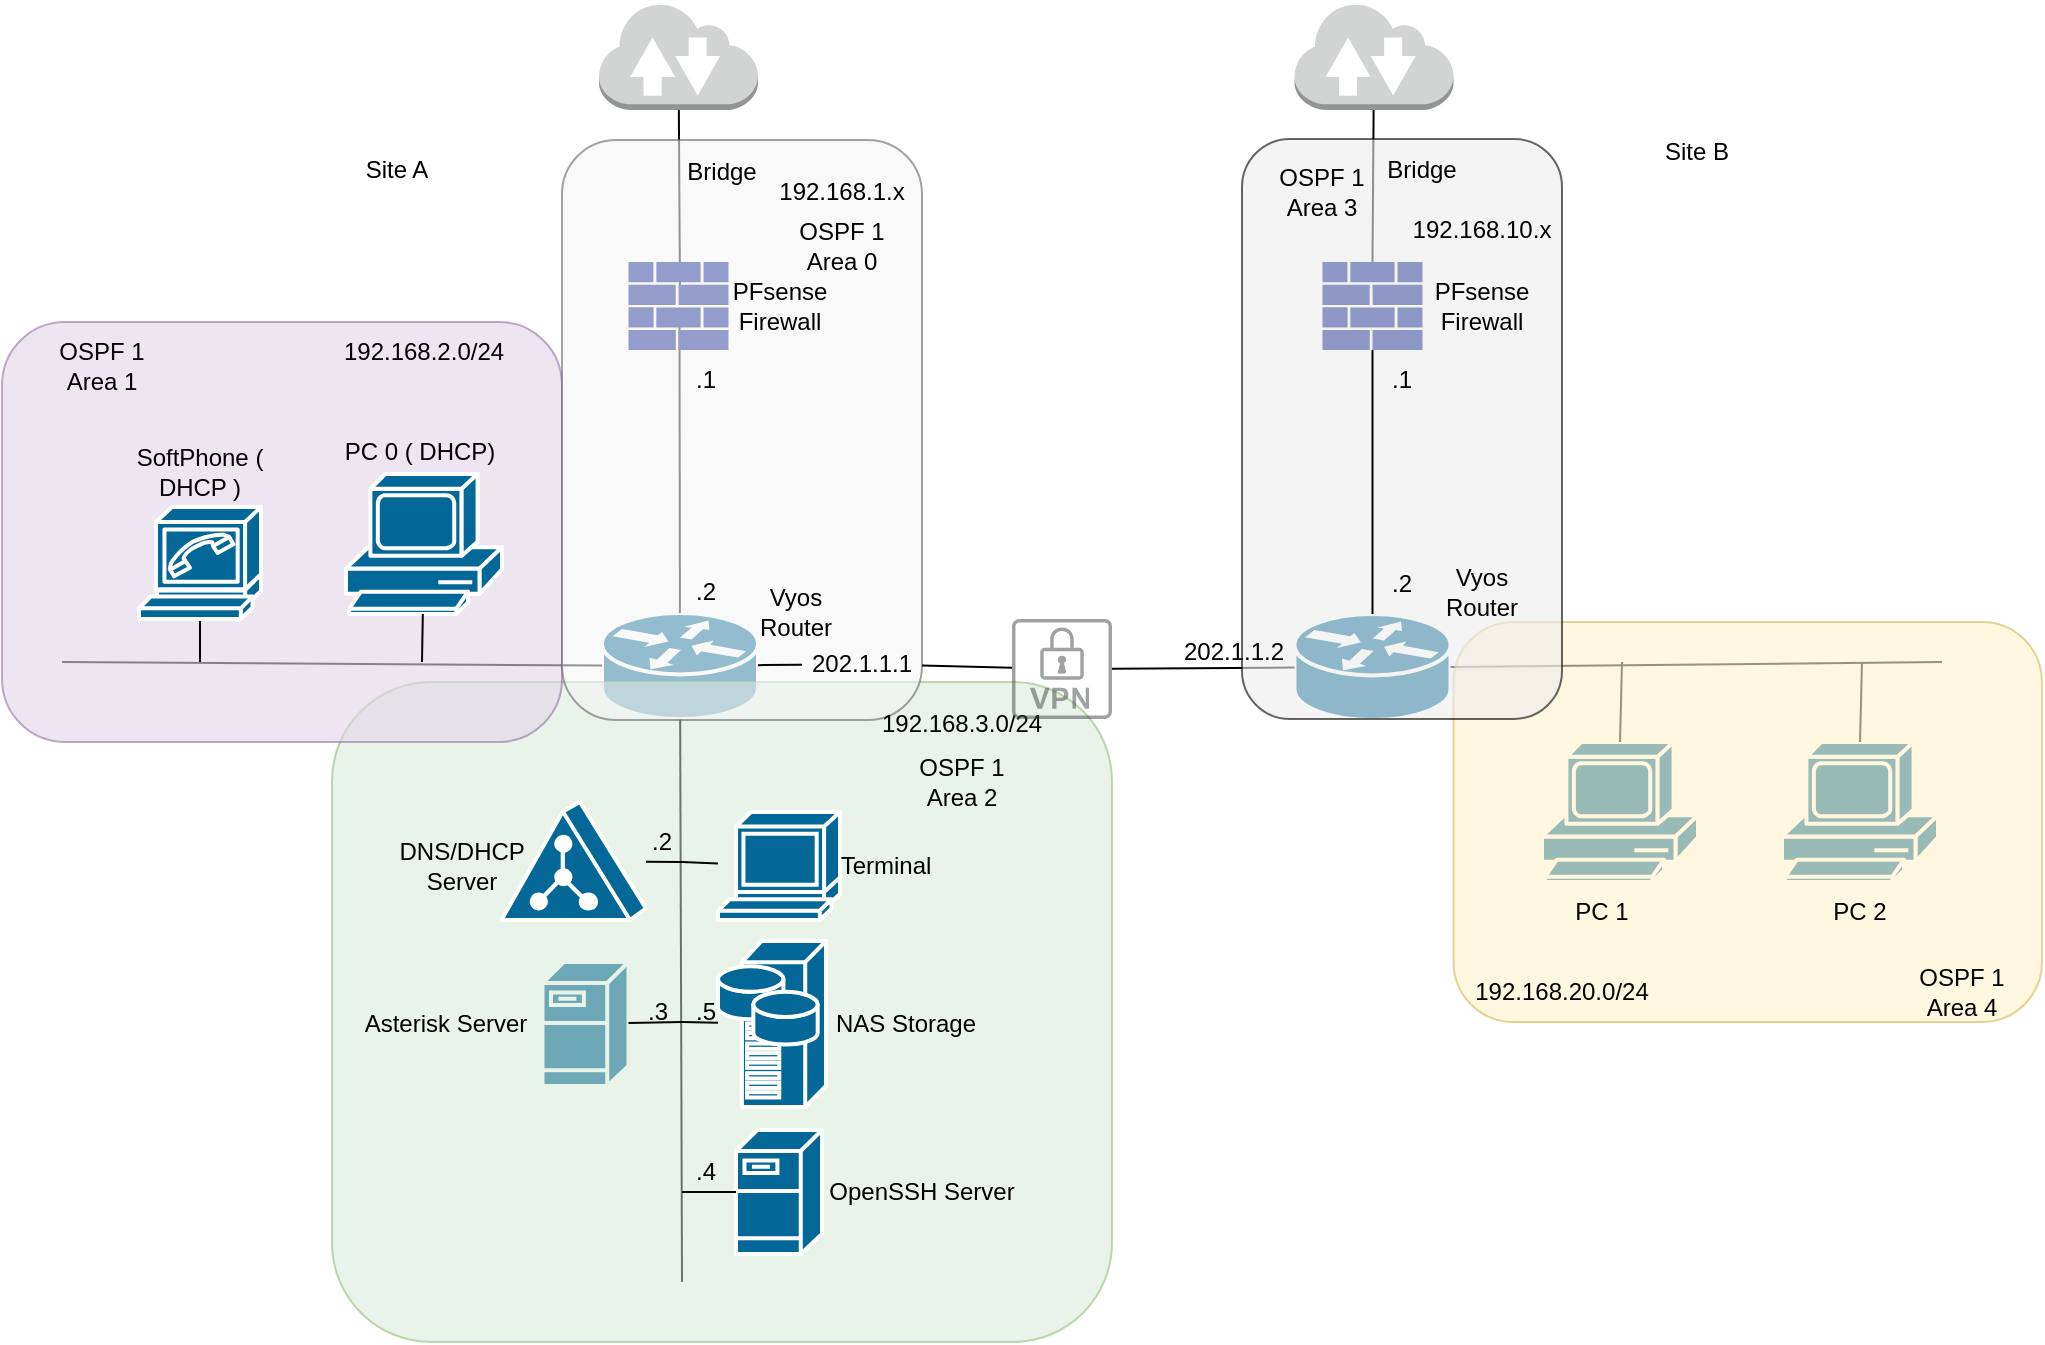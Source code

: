 <mxfile version="20.4.2" type="github">
  <diagram id="FbKItGeIctbUDUOzBeVz" name="Page-1">
    <mxGraphModel dx="1967" dy="1715" grid="1" gridSize="10" guides="1" tooltips="1" connect="1" arrows="1" fold="1" page="1" pageScale="1" pageWidth="850" pageHeight="1100" math="0" shadow="0">
      <root>
        <mxCell id="0" />
        <mxCell id="1" parent="0" />
        <mxCell id="5vOvow6yuVH0ytvlV-aj-1" value="" style="shape=mxgraph.cisco.routers.router;sketch=0;html=1;pointerEvents=1;dashed=0;fillColor=#036897;strokeColor=#ffffff;strokeWidth=2;verticalLabelPosition=bottom;verticalAlign=top;align=center;outlineConnect=0;" vertex="1" parent="1">
          <mxGeometry x="170" y="145.5" width="78" height="53" as="geometry" />
        </mxCell>
        <mxCell id="5vOvow6yuVH0ytvlV-aj-3" value="" style="endArrow=none;html=1;rounded=0;entryX=0.51;entryY=0.716;entryDx=0;entryDy=0;entryPerimeter=0;" edge="1" parent="1" source="5vOvow6yuVH0ytvlV-aj-1" target="5vOvow6yuVH0ytvlV-aj-26">
          <mxGeometry width="50" height="50" relative="1" as="geometry">
            <mxPoint x="400" y="330" as="sourcePoint" />
            <mxPoint x="155.963" y="17" as="targetPoint" />
          </mxGeometry>
        </mxCell>
        <mxCell id="5vOvow6yuVH0ytvlV-aj-4" value="" style="outlineConnect=0;dashed=0;verticalLabelPosition=bottom;verticalAlign=top;align=center;html=1;shape=mxgraph.aws3.internet_2;fillColor=#D2D3D3;gradientColor=none;" vertex="1" parent="1">
          <mxGeometry x="168.5" y="-160" width="79.5" height="54" as="geometry" />
        </mxCell>
        <mxCell id="5vOvow6yuVH0ytvlV-aj-5" value="" style="endArrow=none;html=1;rounded=0;exitX=0.515;exitY=0.341;exitDx=0;exitDy=0;exitPerimeter=0;" edge="1" parent="1" source="5vOvow6yuVH0ytvlV-aj-26" target="5vOvow6yuVH0ytvlV-aj-4">
          <mxGeometry width="50" height="50" relative="1" as="geometry">
            <mxPoint x="136.496" y="-29.029" as="sourcePoint" />
            <mxPoint x="450" y="80" as="targetPoint" />
          </mxGeometry>
        </mxCell>
        <mxCell id="5vOvow6yuVH0ytvlV-aj-11" value="" style="shape=mxgraph.cisco.routers.router;sketch=0;html=1;pointerEvents=1;dashed=0;fillColor=#036897;strokeColor=#ffffff;strokeWidth=2;verticalLabelPosition=bottom;verticalAlign=top;align=center;outlineConnect=0;" vertex="1" parent="1">
          <mxGeometry x="516.25" y="146" width="78" height="53" as="geometry" />
        </mxCell>
        <mxCell id="5vOvow6yuVH0ytvlV-aj-14" value="" style="outlineConnect=0;dashed=0;verticalLabelPosition=bottom;verticalAlign=top;align=center;html=1;shape=mxgraph.aws3.internet_2;fillColor=#D2D3D3;gradientColor=none;" vertex="1" parent="1">
          <mxGeometry x="516.25" y="-160" width="79.5" height="54" as="geometry" />
        </mxCell>
        <mxCell id="5vOvow6yuVH0ytvlV-aj-16" value="" style="endArrow=none;html=1;rounded=0;startArrow=none;" edge="1" parent="1" source="5vOvow6yuVH0ytvlV-aj-106" target="5vOvow6yuVH0ytvlV-aj-11">
          <mxGeometry width="50" height="50" relative="1" as="geometry">
            <mxPoint x="400" y="230" as="sourcePoint" />
            <mxPoint x="450" y="180" as="targetPoint" />
          </mxGeometry>
        </mxCell>
        <mxCell id="5vOvow6yuVH0ytvlV-aj-18" value="" style="shape=mxgraph.cisco.servers.fileserver;sketch=0;html=1;pointerEvents=1;dashed=0;fillColor=#036897;strokeColor=#ffffff;strokeWidth=2;verticalLabelPosition=bottom;verticalAlign=top;align=center;outlineConnect=0;" vertex="1" parent="1">
          <mxGeometry x="140.25" y="320" width="43" height="62" as="geometry" />
        </mxCell>
        <mxCell id="5vOvow6yuVH0ytvlV-aj-21" value="" style="endArrow=none;html=1;rounded=0;" edge="1" parent="1" target="5vOvow6yuVH0ytvlV-aj-1">
          <mxGeometry width="50" height="50" relative="1" as="geometry">
            <mxPoint x="-100" y="170" as="sourcePoint" />
            <mxPoint x="210" y="190" as="targetPoint" />
          </mxGeometry>
        </mxCell>
        <mxCell id="5vOvow6yuVH0ytvlV-aj-26" value="" style="sketch=0;aspect=fixed;pointerEvents=1;shadow=0;dashed=0;html=1;strokeColor=none;labelPosition=center;verticalLabelPosition=bottom;verticalAlign=top;align=center;fillColor=#00188D;shape=mxgraph.mscae.enterprise.firewall" vertex="1" parent="1">
          <mxGeometry x="183.25" y="-30" width="50" height="44" as="geometry" />
        </mxCell>
        <mxCell id="5vOvow6yuVH0ytvlV-aj-28" value="" style="endArrow=none;html=1;rounded=0;" edge="1" parent="1" target="5vOvow6yuVH0ytvlV-aj-1">
          <mxGeometry width="50" height="50" relative="1" as="geometry">
            <mxPoint x="210" y="480" as="sourcePoint" />
            <mxPoint x="410" y="110" as="targetPoint" />
          </mxGeometry>
        </mxCell>
        <mxCell id="5vOvow6yuVH0ytvlV-aj-30" value="" style="shape=mxgraph.cisco.computers_and_peripherals.pc;sketch=0;html=1;pointerEvents=1;dashed=0;fillColor=#036897;strokeColor=#ffffff;strokeWidth=2;verticalLabelPosition=bottom;verticalAlign=top;align=center;outlineConnect=0;" vertex="1" parent="1">
          <mxGeometry x="640" y="210" width="78" height="70" as="geometry" />
        </mxCell>
        <mxCell id="5vOvow6yuVH0ytvlV-aj-31" value="" style="sketch=0;aspect=fixed;pointerEvents=1;shadow=0;dashed=0;html=1;strokeColor=none;labelPosition=center;verticalLabelPosition=bottom;verticalAlign=top;align=center;fillColor=#00188D;shape=mxgraph.mscae.enterprise.firewall" vertex="1" parent="1">
          <mxGeometry x="530.252" y="-30" width="50" height="44" as="geometry" />
        </mxCell>
        <mxCell id="5vOvow6yuVH0ytvlV-aj-32" value="" style="endArrow=none;html=1;rounded=0;exitX=0.5;exitY=0;exitDx=0;exitDy=0;exitPerimeter=0;" edge="1" parent="1" source="5vOvow6yuVH0ytvlV-aj-31" target="5vOvow6yuVH0ytvlV-aj-14">
          <mxGeometry width="50" height="50" relative="1" as="geometry">
            <mxPoint x="360" y="160" as="sourcePoint" />
            <mxPoint x="410" y="110" as="targetPoint" />
          </mxGeometry>
        </mxCell>
        <mxCell id="5vOvow6yuVH0ytvlV-aj-33" value="" style="shape=mxgraph.cisco.computers_and_peripherals.pc;sketch=0;html=1;pointerEvents=1;dashed=0;fillColor=#036897;strokeColor=#ffffff;strokeWidth=2;verticalLabelPosition=bottom;verticalAlign=top;align=center;outlineConnect=0;" vertex="1" parent="1">
          <mxGeometry x="760" y="210" width="78" height="70" as="geometry" />
        </mxCell>
        <mxCell id="5vOvow6yuVH0ytvlV-aj-34" value="" style="endArrow=none;html=1;rounded=0;entryX=1;entryY=0.5;entryDx=0;entryDy=0;entryPerimeter=0;" edge="1" parent="1" target="5vOvow6yuVH0ytvlV-aj-11">
          <mxGeometry width="50" height="50" relative="1" as="geometry">
            <mxPoint x="840" y="170" as="sourcePoint" />
            <mxPoint x="410" y="110" as="targetPoint" />
          </mxGeometry>
        </mxCell>
        <mxCell id="5vOvow6yuVH0ytvlV-aj-35" value="" style="endArrow=none;html=1;rounded=0;entryX=0.5;entryY=0;entryDx=0;entryDy=0;entryPerimeter=0;" edge="1" parent="1" target="5vOvow6yuVH0ytvlV-aj-30">
          <mxGeometry width="50" height="50" relative="1" as="geometry">
            <mxPoint x="680" y="170" as="sourcePoint" />
            <mxPoint x="510" y="110" as="targetPoint" />
          </mxGeometry>
        </mxCell>
        <mxCell id="5vOvow6yuVH0ytvlV-aj-36" value="" style="endArrow=none;html=1;rounded=0;entryX=0.5;entryY=0;entryDx=0;entryDy=0;entryPerimeter=0;" edge="1" parent="1" target="5vOvow6yuVH0ytvlV-aj-33">
          <mxGeometry width="50" height="50" relative="1" as="geometry">
            <mxPoint x="800" y="170" as="sourcePoint" />
            <mxPoint x="510" y="310" as="targetPoint" />
          </mxGeometry>
        </mxCell>
        <mxCell id="5vOvow6yuVH0ytvlV-aj-37" value="" style="rounded=1;whiteSpace=wrap;html=1;opacity=50;fillColor=#d5e8d4;strokeColor=#82b366;" vertex="1" parent="1">
          <mxGeometry x="35" y="180" width="390" height="330" as="geometry" />
        </mxCell>
        <mxCell id="5vOvow6yuVH0ytvlV-aj-39" value="" style="rounded=1;whiteSpace=wrap;html=1;opacity=60;fillColor=#e1d5e7;strokeColor=#9673a6;" vertex="1" parent="1">
          <mxGeometry x="-130" width="280" height="210" as="geometry" />
        </mxCell>
        <mxCell id="5vOvow6yuVH0ytvlV-aj-42" value="" style="rounded=1;whiteSpace=wrap;html=1;opacity=60;fillColor=#f5f5f5;fontColor=#333333;strokeColor=#666666;" vertex="1" parent="1">
          <mxGeometry x="150" y="-91" width="180" height="290" as="geometry" />
        </mxCell>
        <mxCell id="5vOvow6yuVH0ytvlV-aj-46" value="" style="rounded=1;whiteSpace=wrap;html=1;opacity=60;fillColor=#fff2cc;strokeColor=#d6b656;" vertex="1" parent="1">
          <mxGeometry x="595.75" y="150" width="294.25" height="200" as="geometry" />
        </mxCell>
        <mxCell id="5vOvow6yuVH0ytvlV-aj-49" value="" style="shape=mxgraph.cisco.servers.directory_server;sketch=0;html=1;pointerEvents=1;dashed=0;fillColor=#036897;strokeColor=#ffffff;strokeWidth=2;verticalLabelPosition=bottom;verticalAlign=top;align=center;outlineConnect=0;" vertex="1" parent="1">
          <mxGeometry x="120" y="240" width="72" height="59" as="geometry" />
        </mxCell>
        <mxCell id="5vOvow6yuVH0ytvlV-aj-50" value="" style="shape=mxgraph.cisco.servers.fileserver;sketch=0;html=1;pointerEvents=1;dashed=0;fillColor=#036897;strokeColor=#ffffff;strokeWidth=2;verticalLabelPosition=bottom;verticalAlign=top;align=center;outlineConnect=0;" vertex="1" parent="1">
          <mxGeometry x="237" y="404" width="43" height="62" as="geometry" />
        </mxCell>
        <mxCell id="5vOvow6yuVH0ytvlV-aj-51" value="" style="shape=mxgraph.cisco.servers.storage_server;sketch=0;html=1;pointerEvents=1;dashed=0;fillColor=#036897;strokeColor=#ffffff;strokeWidth=2;verticalLabelPosition=bottom;verticalAlign=top;align=center;outlineConnect=0;" vertex="1" parent="1">
          <mxGeometry x="228" y="309.5" width="54" height="83" as="geometry" />
        </mxCell>
        <mxCell id="5vOvow6yuVH0ytvlV-aj-52" value="" style="shape=mxgraph.cisco.computers_and_peripherals.terminal;sketch=0;html=1;pointerEvents=1;dashed=0;fillColor=#036897;strokeColor=#ffffff;strokeWidth=2;verticalLabelPosition=bottom;verticalAlign=top;align=center;outlineConnect=0;" vertex="1" parent="1">
          <mxGeometry x="228" y="245" width="61" height="54" as="geometry" />
        </mxCell>
        <mxCell id="5vOvow6yuVH0ytvlV-aj-53" value="" style="endArrow=none;html=1;rounded=0;" edge="1" parent="1" target="5vOvow6yuVH0ytvlV-aj-49">
          <mxGeometry width="50" height="50" relative="1" as="geometry">
            <mxPoint x="210" y="270" as="sourcePoint" />
            <mxPoint x="130" y="200" as="targetPoint" />
          </mxGeometry>
        </mxCell>
        <mxCell id="5vOvow6yuVH0ytvlV-aj-54" value="" style="endArrow=none;html=1;rounded=0;" edge="1" parent="1" target="5vOvow6yuVH0ytvlV-aj-18">
          <mxGeometry width="50" height="50" relative="1" as="geometry">
            <mxPoint x="210" y="350" as="sourcePoint" />
            <mxPoint x="130" y="300" as="targetPoint" />
          </mxGeometry>
        </mxCell>
        <mxCell id="5vOvow6yuVH0ytvlV-aj-56" value="" style="endArrow=none;html=1;rounded=0;" edge="1" parent="1" source="5vOvow6yuVH0ytvlV-aj-52">
          <mxGeometry width="50" height="50" relative="1" as="geometry">
            <mxPoint x="80" y="350" as="sourcePoint" />
            <mxPoint x="210" y="270" as="targetPoint" />
          </mxGeometry>
        </mxCell>
        <mxCell id="5vOvow6yuVH0ytvlV-aj-57" value="" style="endArrow=none;html=1;rounded=0;" edge="1" parent="1" target="5vOvow6yuVH0ytvlV-aj-51">
          <mxGeometry width="50" height="50" relative="1" as="geometry">
            <mxPoint x="210" y="350" as="sourcePoint" />
            <mxPoint x="130" y="300" as="targetPoint" />
          </mxGeometry>
        </mxCell>
        <mxCell id="5vOvow6yuVH0ytvlV-aj-58" value="" style="endArrow=none;html=1;rounded=0;" edge="1" parent="1" target="5vOvow6yuVH0ytvlV-aj-50">
          <mxGeometry width="50" height="50" relative="1" as="geometry">
            <mxPoint x="210" y="435" as="sourcePoint" />
            <mxPoint x="130" y="300" as="targetPoint" />
          </mxGeometry>
        </mxCell>
        <mxCell id="5vOvow6yuVH0ytvlV-aj-59" value="" style="shape=mxgraph.cisco.computers_and_peripherals.pc;sketch=0;html=1;pointerEvents=1;dashed=0;fillColor=#036897;strokeColor=#ffffff;strokeWidth=2;verticalLabelPosition=bottom;verticalAlign=top;align=center;outlineConnect=0;" vertex="1" parent="1">
          <mxGeometry x="42" y="76" width="78" height="70" as="geometry" />
        </mxCell>
        <mxCell id="5vOvow6yuVH0ytvlV-aj-62" value="" style="endArrow=none;html=1;rounded=0;" edge="1" parent="1" target="5vOvow6yuVH0ytvlV-aj-59">
          <mxGeometry width="50" height="50" relative="1" as="geometry">
            <mxPoint x="80" y="170" as="sourcePoint" />
            <mxPoint x="40" y="310" as="targetPoint" />
          </mxGeometry>
        </mxCell>
        <mxCell id="5vOvow6yuVH0ytvlV-aj-63" value="" style="endArrow=none;html=1;rounded=0;" edge="1" parent="1">
          <mxGeometry width="50" height="50" relative="1" as="geometry">
            <mxPoint x="-31" y="170" as="sourcePoint" />
            <mxPoint x="-31" y="146" as="targetPoint" />
          </mxGeometry>
        </mxCell>
        <mxCell id="5vOvow6yuVH0ytvlV-aj-64" value="192.168.1.x" style="text;html=1;strokeColor=none;fillColor=none;align=center;verticalAlign=middle;whiteSpace=wrap;rounded=0;" vertex="1" parent="1">
          <mxGeometry x="260" y="-80" width="60" height="30" as="geometry" />
        </mxCell>
        <mxCell id="5vOvow6yuVH0ytvlV-aj-66" value="PFsense Firewall" style="text;html=1;strokeColor=none;fillColor=none;align=center;verticalAlign=middle;whiteSpace=wrap;rounded=0;" vertex="1" parent="1">
          <mxGeometry x="229" y="-23" width="60" height="30" as="geometry" />
        </mxCell>
        <mxCell id="5vOvow6yuVH0ytvlV-aj-67" value="Bridge" style="text;html=1;strokeColor=none;fillColor=none;align=center;verticalAlign=middle;whiteSpace=wrap;rounded=0;" vertex="1" parent="1">
          <mxGeometry x="200" y="-90" width="60" height="30" as="geometry" />
        </mxCell>
        <mxCell id="5vOvow6yuVH0ytvlV-aj-43" value="" style="rounded=1;whiteSpace=wrap;html=1;opacity=60;fillColor=#EDEDED;" vertex="1" parent="1">
          <mxGeometry x="490" y="-91.5" width="160" height="290" as="geometry" />
        </mxCell>
        <mxCell id="5vOvow6yuVH0ytvlV-aj-69" value="PFsense Firewall" style="text;html=1;strokeColor=none;fillColor=none;align=center;verticalAlign=middle;whiteSpace=wrap;rounded=0;" vertex="1" parent="1">
          <mxGeometry x="580" y="-23" width="60" height="30" as="geometry" />
        </mxCell>
        <mxCell id="5vOvow6yuVH0ytvlV-aj-73" value="" style="endArrow=none;html=1;rounded=0;entryX=0.5;entryY=1;entryDx=0;entryDy=0;entryPerimeter=0;" edge="1" parent="1" source="5vOvow6yuVH0ytvlV-aj-11" target="5vOvow6yuVH0ytvlV-aj-31">
          <mxGeometry width="50" height="50" relative="1" as="geometry">
            <mxPoint x="370" y="200" as="sourcePoint" />
            <mxPoint x="560" y="-17" as="targetPoint" />
          </mxGeometry>
        </mxCell>
        <mxCell id="5vOvow6yuVH0ytvlV-aj-75" value="192.168.10.x" style="text;html=1;strokeColor=none;fillColor=none;align=center;verticalAlign=middle;whiteSpace=wrap;rounded=0;" vertex="1" parent="1">
          <mxGeometry x="580" y="-61.5" width="60" height="30" as="geometry" />
        </mxCell>
        <mxCell id="5vOvow6yuVH0ytvlV-aj-76" value="OSPF 1&lt;br&gt;Area 0" style="text;html=1;strokeColor=none;fillColor=none;align=center;verticalAlign=middle;whiteSpace=wrap;rounded=0;" vertex="1" parent="1">
          <mxGeometry x="260" y="-53" width="60" height="30" as="geometry" />
        </mxCell>
        <mxCell id="5vOvow6yuVH0ytvlV-aj-78" value="OSPF 1&lt;br&gt;Area 1" style="text;html=1;strokeColor=none;fillColor=none;align=center;verticalAlign=middle;whiteSpace=wrap;rounded=0;" vertex="1" parent="1">
          <mxGeometry x="-110" y="7" width="60" height="30" as="geometry" />
        </mxCell>
        <mxCell id="5vOvow6yuVH0ytvlV-aj-79" value="OSPF 1&lt;br&gt;Area 2" style="text;html=1;strokeColor=none;fillColor=none;align=center;verticalAlign=middle;whiteSpace=wrap;rounded=0;" vertex="1" parent="1">
          <mxGeometry x="320" y="215" width="60" height="30" as="geometry" />
        </mxCell>
        <mxCell id="5vOvow6yuVH0ytvlV-aj-80" value="OSPF 1&lt;br&gt;Area 3" style="text;html=1;strokeColor=none;fillColor=none;align=center;verticalAlign=middle;whiteSpace=wrap;rounded=0;" vertex="1" parent="1">
          <mxGeometry x="500" y="-80" width="60" height="30" as="geometry" />
        </mxCell>
        <mxCell id="5vOvow6yuVH0ytvlV-aj-81" value="OSPF 1&lt;br&gt;Area 4" style="text;html=1;strokeColor=none;fillColor=none;align=center;verticalAlign=middle;whiteSpace=wrap;rounded=0;" vertex="1" parent="1">
          <mxGeometry x="820" y="320" width="60" height="30" as="geometry" />
        </mxCell>
        <mxCell id="5vOvow6yuVH0ytvlV-aj-82" value="Vyos Router" style="text;html=1;strokeColor=none;fillColor=none;align=center;verticalAlign=middle;whiteSpace=wrap;rounded=0;" vertex="1" parent="1">
          <mxGeometry x="237" y="130" width="60" height="30" as="geometry" />
        </mxCell>
        <mxCell id="5vOvow6yuVH0ytvlV-aj-83" value="Vyos Router" style="text;html=1;strokeColor=none;fillColor=none;align=center;verticalAlign=middle;whiteSpace=wrap;rounded=0;" vertex="1" parent="1">
          <mxGeometry x="580.25" y="120" width="60" height="30" as="geometry" />
        </mxCell>
        <mxCell id="5vOvow6yuVH0ytvlV-aj-84" value="Bridge" style="text;html=1;strokeColor=none;fillColor=none;align=center;verticalAlign=middle;whiteSpace=wrap;rounded=0;" vertex="1" parent="1">
          <mxGeometry x="550" y="-91.5" width="60" height="30" as="geometry" />
        </mxCell>
        <mxCell id="5vOvow6yuVH0ytvlV-aj-85" value=".1" style="text;html=1;strokeColor=none;fillColor=none;align=center;verticalAlign=middle;whiteSpace=wrap;rounded=0;opacity=50;" vertex="1" parent="1">
          <mxGeometry x="192" y="14" width="60" height="30" as="geometry" />
        </mxCell>
        <mxCell id="5vOvow6yuVH0ytvlV-aj-86" value=".2" style="text;html=1;strokeColor=none;fillColor=none;align=center;verticalAlign=middle;whiteSpace=wrap;rounded=0;opacity=50;" vertex="1" parent="1">
          <mxGeometry x="192" y="120" width="60" height="30" as="geometry" />
        </mxCell>
        <mxCell id="5vOvow6yuVH0ytvlV-aj-87" value="192.168.2.0/24" style="text;html=1;strokeColor=none;fillColor=none;align=center;verticalAlign=middle;whiteSpace=wrap;rounded=0;opacity=50;" vertex="1" parent="1">
          <mxGeometry x="51" width="60" height="30" as="geometry" />
        </mxCell>
        <mxCell id="5vOvow6yuVH0ytvlV-aj-89" value="192.168.3.0/24" style="text;html=1;strokeColor=none;fillColor=none;align=center;verticalAlign=middle;whiteSpace=wrap;rounded=0;opacity=50;" vertex="1" parent="1">
          <mxGeometry x="320" y="186" width="60" height="30" as="geometry" />
        </mxCell>
        <mxCell id="5vOvow6yuVH0ytvlV-aj-90" value="Site A" style="text;html=1;strokeColor=none;fillColor=none;align=center;verticalAlign=middle;whiteSpace=wrap;rounded=0;opacity=50;" vertex="1" parent="1">
          <mxGeometry x="30" y="-91.5" width="75" height="30" as="geometry" />
        </mxCell>
        <mxCell id="5vOvow6yuVH0ytvlV-aj-91" value="Site B" style="text;html=1;strokeColor=none;fillColor=none;align=center;verticalAlign=middle;whiteSpace=wrap;rounded=0;opacity=50;" vertex="1" parent="1">
          <mxGeometry x="680" y="-100" width="75" height="30" as="geometry" />
        </mxCell>
        <mxCell id="5vOvow6yuVH0ytvlV-aj-93" value="DNS/DHCP Server" style="text;html=1;strokeColor=none;fillColor=none;align=center;verticalAlign=middle;whiteSpace=wrap;rounded=0;opacity=50;" vertex="1" parent="1">
          <mxGeometry x="70" y="257" width="60" height="30" as="geometry" />
        </mxCell>
        <mxCell id="5vOvow6yuVH0ytvlV-aj-94" value="Terminal" style="text;html=1;strokeColor=none;fillColor=none;align=center;verticalAlign=middle;whiteSpace=wrap;rounded=0;opacity=50;" vertex="1" parent="1">
          <mxGeometry x="282" y="257" width="60" height="30" as="geometry" />
        </mxCell>
        <mxCell id="5vOvow6yuVH0ytvlV-aj-95" value=".1" style="text;html=1;strokeColor=none;fillColor=none;align=center;verticalAlign=middle;whiteSpace=wrap;rounded=0;opacity=50;" vertex="1" parent="1">
          <mxGeometry x="540" y="14" width="60" height="30" as="geometry" />
        </mxCell>
        <mxCell id="5vOvow6yuVH0ytvlV-aj-97" value=".2" style="text;html=1;strokeColor=none;fillColor=none;align=center;verticalAlign=middle;whiteSpace=wrap;rounded=0;opacity=50;" vertex="1" parent="1">
          <mxGeometry x="540" y="115.5" width="60" height="30" as="geometry" />
        </mxCell>
        <mxCell id="5vOvow6yuVH0ytvlV-aj-98" value="192.168.20.0/24" style="text;html=1;strokeColor=none;fillColor=none;align=center;verticalAlign=middle;whiteSpace=wrap;rounded=0;" vertex="1" parent="1">
          <mxGeometry x="620" y="320" width="60" height="30" as="geometry" />
        </mxCell>
        <mxCell id="5vOvow6yuVH0ytvlV-aj-99" value="Asterisk Server" style="text;html=1;strokeColor=none;fillColor=none;align=center;verticalAlign=middle;whiteSpace=wrap;rounded=0;opacity=50;" vertex="1" parent="1">
          <mxGeometry x="42" y="336" width="100" height="30" as="geometry" />
        </mxCell>
        <mxCell id="5vOvow6yuVH0ytvlV-aj-100" value="NAS Storage" style="text;html=1;strokeColor=none;fillColor=none;align=center;verticalAlign=middle;whiteSpace=wrap;rounded=0;opacity=50;" vertex="1" parent="1">
          <mxGeometry x="282" y="336" width="80" height="30" as="geometry" />
        </mxCell>
        <mxCell id="5vOvow6yuVH0ytvlV-aj-101" value="OpenSSH Server" style="text;html=1;strokeColor=none;fillColor=none;align=center;verticalAlign=middle;whiteSpace=wrap;rounded=0;opacity=50;" vertex="1" parent="1">
          <mxGeometry x="280" y="420" width="100" height="30" as="geometry" />
        </mxCell>
        <mxCell id="5vOvow6yuVH0ytvlV-aj-102" value="PC 0 ( DHCP)" style="text;html=1;strokeColor=none;fillColor=none;align=center;verticalAlign=middle;whiteSpace=wrap;rounded=0;opacity=50;" vertex="1" parent="1">
          <mxGeometry x="35" y="50" width="88" height="30" as="geometry" />
        </mxCell>
        <mxCell id="5vOvow6yuVH0ytvlV-aj-103" value="PC 1" style="text;html=1;strokeColor=none;fillColor=none;align=center;verticalAlign=middle;whiteSpace=wrap;rounded=0;opacity=50;" vertex="1" parent="1">
          <mxGeometry x="640.25" y="279.5" width="60" height="30" as="geometry" />
        </mxCell>
        <mxCell id="5vOvow6yuVH0ytvlV-aj-104" value="SoftPhone ( DHCP )" style="text;html=1;strokeColor=none;fillColor=none;align=center;verticalAlign=middle;whiteSpace=wrap;rounded=0;opacity=50;" vertex="1" parent="1">
          <mxGeometry x="-75" y="59.5" width="88" height="30" as="geometry" />
        </mxCell>
        <mxCell id="5vOvow6yuVH0ytvlV-aj-106" value="" style="sketch=0;pointerEvents=1;shadow=0;dashed=0;html=1;strokeColor=none;fillColor=#434445;aspect=fixed;labelPosition=center;verticalLabelPosition=bottom;verticalAlign=top;align=center;outlineConnect=0;shape=mxgraph.vvd.vpn;opacity=50;" vertex="1" parent="1">
          <mxGeometry x="375" y="148.5" width="50" height="50" as="geometry" />
        </mxCell>
        <mxCell id="5vOvow6yuVH0ytvlV-aj-107" value="" style="endArrow=none;html=1;rounded=0;startArrow=none;" edge="1" parent="1" source="5vOvow6yuVH0ytvlV-aj-109" target="5vOvow6yuVH0ytvlV-aj-106">
          <mxGeometry width="50" height="50" relative="1" as="geometry">
            <mxPoint x="248" y="172.056" as="sourcePoint" />
            <mxPoint x="516.25" y="172.444" as="targetPoint" />
          </mxGeometry>
        </mxCell>
        <mxCell id="5vOvow6yuVH0ytvlV-aj-108" value="PC 2" style="text;html=1;strokeColor=none;fillColor=none;align=center;verticalAlign=middle;whiteSpace=wrap;rounded=0;opacity=50;" vertex="1" parent="1">
          <mxGeometry x="769" y="280" width="60" height="30" as="geometry" />
        </mxCell>
        <mxCell id="5vOvow6yuVH0ytvlV-aj-109" value="202.1.1.1" style="text;html=1;strokeColor=none;fillColor=none;align=center;verticalAlign=middle;whiteSpace=wrap;rounded=0;opacity=50;" vertex="1" parent="1">
          <mxGeometry x="270" y="156" width="60" height="30" as="geometry" />
        </mxCell>
        <mxCell id="5vOvow6yuVH0ytvlV-aj-110" value="" style="endArrow=none;html=1;rounded=0;" edge="1" parent="1" source="5vOvow6yuVH0ytvlV-aj-1" target="5vOvow6yuVH0ytvlV-aj-109">
          <mxGeometry width="50" height="50" relative="1" as="geometry">
            <mxPoint x="248" y="172.306" as="sourcePoint" />
            <mxPoint x="375" y="173.304" as="targetPoint" />
          </mxGeometry>
        </mxCell>
        <mxCell id="5vOvow6yuVH0ytvlV-aj-111" value="202.1.1.2" style="text;html=1;strokeColor=none;fillColor=none;align=center;verticalAlign=middle;whiteSpace=wrap;rounded=0;opacity=50;" vertex="1" parent="1">
          <mxGeometry x="456.25" y="150" width="60" height="30" as="geometry" />
        </mxCell>
        <mxCell id="5vOvow6yuVH0ytvlV-aj-112" value=".2" style="text;html=1;strokeColor=none;fillColor=none;align=center;verticalAlign=middle;whiteSpace=wrap;rounded=0;opacity=50;" vertex="1" parent="1">
          <mxGeometry x="170" y="245" width="60" height="30" as="geometry" />
        </mxCell>
        <mxCell id="5vOvow6yuVH0ytvlV-aj-113" value=".3" style="text;html=1;strokeColor=none;fillColor=none;align=center;verticalAlign=middle;whiteSpace=wrap;rounded=0;opacity=50;" vertex="1" parent="1">
          <mxGeometry x="168" y="330" width="60" height="30" as="geometry" />
        </mxCell>
        <mxCell id="5vOvow6yuVH0ytvlV-aj-114" value=".4" style="text;html=1;strokeColor=none;fillColor=none;align=center;verticalAlign=middle;whiteSpace=wrap;rounded=0;opacity=50;" vertex="1" parent="1">
          <mxGeometry x="192" y="410" width="60" height="30" as="geometry" />
        </mxCell>
        <mxCell id="5vOvow6yuVH0ytvlV-aj-115" value=".5" style="text;html=1;strokeColor=none;fillColor=none;align=center;verticalAlign=middle;whiteSpace=wrap;rounded=0;opacity=50;" vertex="1" parent="1">
          <mxGeometry x="192" y="330" width="60" height="30" as="geometry" />
        </mxCell>
        <mxCell id="5vOvow6yuVH0ytvlV-aj-116" value="" style="shape=mxgraph.cisco.modems_and_phones.softphone;sketch=0;html=1;pointerEvents=1;dashed=0;fillColor=#036897;strokeColor=#ffffff;strokeWidth=2;verticalLabelPosition=bottom;verticalAlign=top;align=center;outlineConnect=0;" vertex="1" parent="1">
          <mxGeometry x="-61.5" y="92.5" width="61" height="56" as="geometry" />
        </mxCell>
      </root>
    </mxGraphModel>
  </diagram>
</mxfile>

